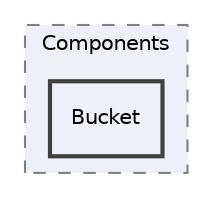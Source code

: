digraph "Editor/UI/Components/Bucket"
{
 // LATEX_PDF_SIZE
  edge [fontname="Helvetica",fontsize="10",labelfontname="Helvetica",labelfontsize="10"];
  node [fontname="Helvetica",fontsize="10",shape=record];
  compound=true
  subgraph clusterdir_923fa9d008c2aca82a70b1951296c9a0 {
    graph [ bgcolor="#edf0f7", pencolor="grey50", style="filled,dashed,", label="Components", fontname="Helvetica", fontsize="10", URL="dir_923fa9d008c2aca82a70b1951296c9a0.html"]
  dir_7f2264f6d650cb93fc92fb69a3647fc3 [shape=box, label="Bucket", style="filled,bold,", fillcolor="#edf0f7", color="grey25", URL="dir_7f2264f6d650cb93fc92fb69a3647fc3.html"];
  }
}
